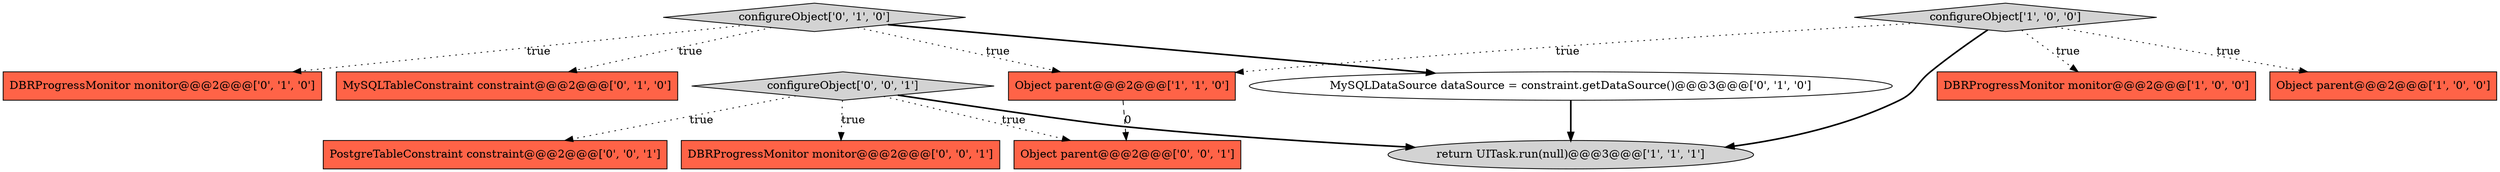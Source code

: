 digraph {
10 [style = filled, label = "PostgreTableConstraint constraint@@@2@@@['0', '0', '1']", fillcolor = tomato, shape = box image = "AAA0AAABBB3BBB"];
8 [style = filled, label = "DBRProgressMonitor monitor@@@2@@@['0', '1', '0']", fillcolor = tomato, shape = box image = "AAA0AAABBB2BBB"];
2 [style = filled, label = "configureObject['1', '0', '0']", fillcolor = lightgray, shape = diamond image = "AAA0AAABBB1BBB"];
3 [style = filled, label = "Object parent@@@2@@@['1', '1', '0']", fillcolor = tomato, shape = box image = "AAA0AAABBB1BBB"];
0 [style = filled, label = "DBRProgressMonitor monitor@@@2@@@['1', '0', '0']", fillcolor = tomato, shape = box image = "AAA0AAABBB1BBB"];
4 [style = filled, label = "return UITask.run(null)@@@3@@@['1', '1', '1']", fillcolor = lightgray, shape = ellipse image = "AAA0AAABBB1BBB"];
11 [style = filled, label = "Object parent@@@2@@@['0', '0', '1']", fillcolor = tomato, shape = box image = "AAA0AAABBB3BBB"];
7 [style = filled, label = "MySQLDataSource dataSource = constraint.getDataSource()@@@3@@@['0', '1', '0']", fillcolor = white, shape = ellipse image = "AAA1AAABBB2BBB"];
6 [style = filled, label = "configureObject['0', '1', '0']", fillcolor = lightgray, shape = diamond image = "AAA0AAABBB2BBB"];
5 [style = filled, label = "MySQLTableConstraint constraint@@@2@@@['0', '1', '0']", fillcolor = tomato, shape = box image = "AAA0AAABBB2BBB"];
12 [style = filled, label = "configureObject['0', '0', '1']", fillcolor = lightgray, shape = diamond image = "AAA0AAABBB3BBB"];
9 [style = filled, label = "DBRProgressMonitor monitor@@@2@@@['0', '0', '1']", fillcolor = tomato, shape = box image = "AAA0AAABBB3BBB"];
1 [style = filled, label = "Object parent@@@2@@@['1', '0', '0']", fillcolor = tomato, shape = box image = "AAA0AAABBB1BBB"];
12->10 [style = dotted, label="true"];
12->4 [style = bold, label=""];
2->1 [style = dotted, label="true"];
6->5 [style = dotted, label="true"];
6->8 [style = dotted, label="true"];
2->0 [style = dotted, label="true"];
2->3 [style = dotted, label="true"];
6->7 [style = bold, label=""];
12->9 [style = dotted, label="true"];
2->4 [style = bold, label=""];
7->4 [style = bold, label=""];
3->11 [style = dashed, label="0"];
6->3 [style = dotted, label="true"];
12->11 [style = dotted, label="true"];
}
